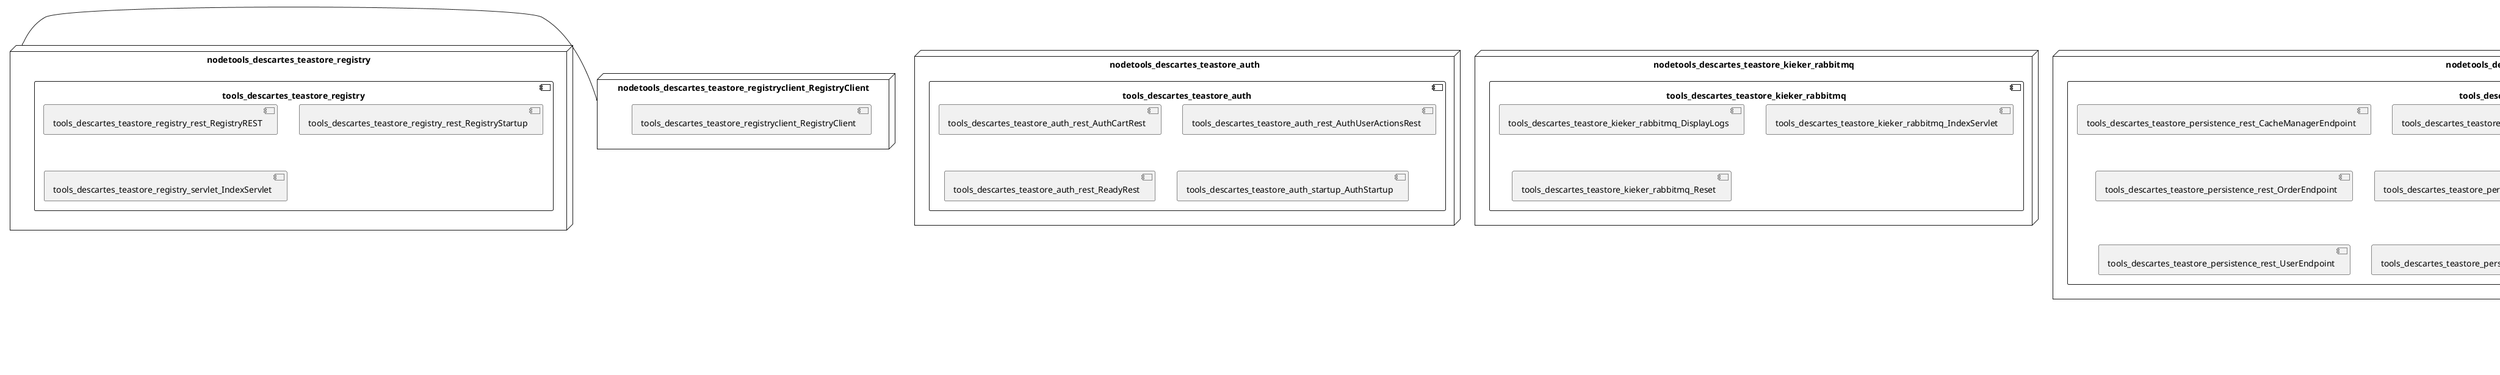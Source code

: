 @startuml
skinparam fixCircleLabelOverlapping true
skinparam componentStyle uml2
node nodetools_descartes_teastore_auth {
component tools_descartes_teastore_auth {
[tools_descartes_teastore_auth_rest_AuthCartRest] [[descartesresearch-teastore-psr.system#_sXzOgo1jEe-ZzZ8xcUzXkA]]
[tools_descartes_teastore_auth_rest_AuthUserActionsRest] [[descartesresearch-teastore-psr.system#_sXzOgo1jEe-ZzZ8xcUzXkA]]
[tools_descartes_teastore_auth_rest_ReadyRest] [[descartesresearch-teastore-psr.system#_sXzOgo1jEe-ZzZ8xcUzXkA]]
[tools_descartes_teastore_auth_startup_AuthStartup] [[descartesresearch-teastore-psr.system#_sXzOgo1jEe-ZzZ8xcUzXkA]]
}
}
node nodetools_descartes_teastore_image {
component tools_descartes_teastore_image {
[tools_descartes_teastore_image_rest_ImageProviderEndpoint] [[descartesresearch-teastore-psr.system#_sXzOgo1jEe-ZzZ8xcUzXkA]]
[tools_descartes_teastore_image_setup_ImageProviderStartup] [[descartesresearch-teastore-psr.system#_sXzOgo1jEe-ZzZ8xcUzXkA]]
}
}
node nodetools_descartes_teastore_kieker_rabbitmq {
component tools_descartes_teastore_kieker_rabbitmq {
[tools_descartes_teastore_kieker_rabbitmq_DisplayLogs] [[descartesresearch-teastore-psr.system#_sXzOgo1jEe-ZzZ8xcUzXkA]]
[tools_descartes_teastore_kieker_rabbitmq_IndexServlet] [[descartesresearch-teastore-psr.system#_sXzOgo1jEe-ZzZ8xcUzXkA]]
[tools_descartes_teastore_kieker_rabbitmq_Reset] [[descartesresearch-teastore-psr.system#_sXzOgo1jEe-ZzZ8xcUzXkA]]
}
}
node nodetools_descartes_teastore_persistence {
component tools_descartes_teastore_persistence {
[tools_descartes_teastore_persistence_rest_CacheManagerEndpoint] [[descartesresearch-teastore-psr.system#_sXzOgo1jEe-ZzZ8xcUzXkA]]
[tools_descartes_teastore_persistence_rest_CategoryEndpoint] [[descartesresearch-teastore-psr.system#_sXzOgo1jEe-ZzZ8xcUzXkA]]
[tools_descartes_teastore_persistence_rest_DatabaseGenerationEndpoint] [[descartesresearch-teastore-psr.system#_sXzOgo1jEe-ZzZ8xcUzXkA]]
[tools_descartes_teastore_persistence_rest_OrderEndpoint] [[descartesresearch-teastore-psr.system#_sXzOgo1jEe-ZzZ8xcUzXkA]]
[tools_descartes_teastore_persistence_rest_OrderItemEndpoint] [[descartesresearch-teastore-psr.system#_sXzOgo1jEe-ZzZ8xcUzXkA]]
[tools_descartes_teastore_persistence_rest_ProductEndpoint] [[descartesresearch-teastore-psr.system#_sXzOgo1jEe-ZzZ8xcUzXkA]]
[tools_descartes_teastore_persistence_rest_UserEndpoint] [[descartesresearch-teastore-psr.system#_sXzOgo1jEe-ZzZ8xcUzXkA]]
[tools_descartes_teastore_persistence_servlet_IndexServlet] [[descartesresearch-teastore-psr.system#_sXzOgo1jEe-ZzZ8xcUzXkA]]
}
}
node nodetools_descartes_teastore_recommender {
component tools_descartes_teastore_recommender {
[tools_descartes_teastore_recommender_rest_RecommendEndpoint] [[descartesresearch-teastore-psr.system#_sXzOgo1jEe-ZzZ8xcUzXkA]]
[tools_descartes_teastore_recommender_rest_RecommendSingleEndpoint] [[descartesresearch-teastore-psr.system#_sXzOgo1jEe-ZzZ8xcUzXkA]]
[tools_descartes_teastore_recommender_rest_TrainEndpoint] [[descartesresearch-teastore-psr.system#_sXzOgo1jEe-ZzZ8xcUzXkA]]
[tools_descartes_teastore_recommender_servlet_IndexServlet] [[descartesresearch-teastore-psr.system#_sXzOgo1jEe-ZzZ8xcUzXkA]]
[tools_descartes_teastore_recommender_servlet_RecommenderStartup] [[descartesresearch-teastore-psr.system#_sXzOgo1jEe-ZzZ8xcUzXkA]]
}
}
node nodetools_descartes_teastore_registry {
component tools_descartes_teastore_registry {
[tools_descartes_teastore_registry_rest_RegistryREST] [[descartesresearch-teastore-psr.system#_sXzOgo1jEe-ZzZ8xcUzXkA]]
[tools_descartes_teastore_registry_rest_RegistryStartup] [[descartesresearch-teastore-psr.system#_sXzOgo1jEe-ZzZ8xcUzXkA]]
[tools_descartes_teastore_registry_servlet_IndexServlet] [[descartesresearch-teastore-psr.system#_sXzOgo1jEe-ZzZ8xcUzXkA]]
}
}
node nodetools_descartes_teastore_webui {
component tools_descartes_teastore_webui {
[tools_descartes_teastore_webui_rest_ReadyRest] [[descartesresearch-teastore-psr.system#_sXzOgo1jEe-ZzZ8xcUzXkA]]
[tools_descartes_teastore_webui_servlet_AboutUsServlet] [[descartesresearch-teastore-psr.system#_sXzOgo1jEe-ZzZ8xcUzXkA]]
[tools_descartes_teastore_webui_servlet_CartActionServlet] [[descartesresearch-teastore-psr.system#_sXzOgo1jEe-ZzZ8xcUzXkA]]
[tools_descartes_teastore_webui_servlet_CartServlet] [[descartesresearch-teastore-psr.system#_sXzOgo1jEe-ZzZ8xcUzXkA]]
[tools_descartes_teastore_webui_servlet_CategoryServlet] [[descartesresearch-teastore-psr.system#_sXzOgo1jEe-ZzZ8xcUzXkA]]
[tools_descartes_teastore_webui_servlet_DataBaseActionServlet] [[descartesresearch-teastore-psr.system#_sXzOgo1jEe-ZzZ8xcUzXkA]]
[tools_descartes_teastore_webui_servlet_DataBaseServlet] [[descartesresearch-teastore-psr.system#_sXzOgo1jEe-ZzZ8xcUzXkA]]
[tools_descartes_teastore_webui_servlet_ErrorServlet] [[descartesresearch-teastore-psr.system#_sXzOgo1jEe-ZzZ8xcUzXkA]]
[tools_descartes_teastore_webui_servlet_IndexServlet] [[descartesresearch-teastore-psr.system#_sXzOgo1jEe-ZzZ8xcUzXkA]]
[tools_descartes_teastore_webui_servlet_LoginActionServlet] [[descartesresearch-teastore-psr.system#_sXzOgo1jEe-ZzZ8xcUzXkA]]
[tools_descartes_teastore_webui_servlet_LoginServlet] [[descartesresearch-teastore-psr.system#_sXzOgo1jEe-ZzZ8xcUzXkA]]
[tools_descartes_teastore_webui_servlet_OrderServlet] [[descartesresearch-teastore-psr.system#_sXzOgo1jEe-ZzZ8xcUzXkA]]
[tools_descartes_teastore_webui_servlet_ProductServlet] [[descartesresearch-teastore-psr.system#_sXzOgo1jEe-ZzZ8xcUzXkA]]
[tools_descartes_teastore_webui_servlet_ProfileServlet] [[descartesresearch-teastore-psr.system#_sXzOgo1jEe-ZzZ8xcUzXkA]]
[tools_descartes_teastore_webui_servlet_StatusServlet] [[descartesresearch-teastore-psr.system#_sXzOgo1jEe-ZzZ8xcUzXkA]]
[tools_descartes_teastore_webui_startup_WebuiStartup] [[descartesresearch-teastore-psr.system#_sXzOgo1jEe-ZzZ8xcUzXkA]]
}
}
node nodetools_descartes_teastore_recommender_servlet_TrainingSynchronizer {
[tools_descartes_teastore_recommender_servlet_TrainingSynchronizer] [[descartesresearch-teastore-psr.system#_sXzOgo1jEe-ZzZ8xcUzXkA]]
}
node nodetools_descartes_teastore_registry_rest_Registry {
[tools_descartes_teastore_registry_rest_Registry] [[descartesresearch-teastore-psr.system#_sXzOgo1jEe-ZzZ8xcUzXkA]]
}
node nodetools_descartes_teastore_registryclient_RegistryClient {
[tools_descartes_teastore_registryclient_RegistryClient] [[descartesresearch-teastore-psr.system#_sXzOgo1jEe-ZzZ8xcUzXkA]]
}
node nodetools_descartes_teastore_registryclient_loadbalancers_ServiceLoadBalancer {
[tools_descartes_teastore_registryclient_loadbalancers_ServiceLoadBalancer] [[descartesresearch-teastore-psr.system#_sXzOgo1jEe-ZzZ8xcUzXkA]]
}
node nodetools_descartes_teastore_registryclient_util_RESTClient {
[tools_descartes_teastore_registryclient_util_RESTClient] [[descartesresearch-teastore-psr.system#_sXzOgo1jEe-ZzZ8xcUzXkA]]
}
[nodetools_descartes_teastore_registry] - [nodetools_descartes_teastore_registryclient_RegistryClient]

@enduml
